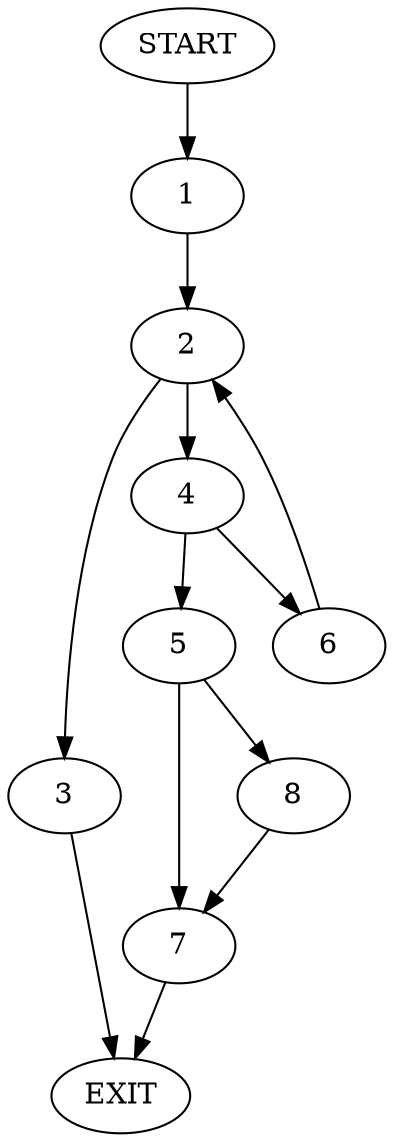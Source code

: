 digraph {
0 [label="START"]
9 [label="EXIT"]
0 -> 1
1 -> 2
2 -> 3
2 -> 4
4 -> 5
4 -> 6
3 -> 9
6 -> 2
5 -> 7
5 -> 8
7 -> 9
8 -> 7
}
